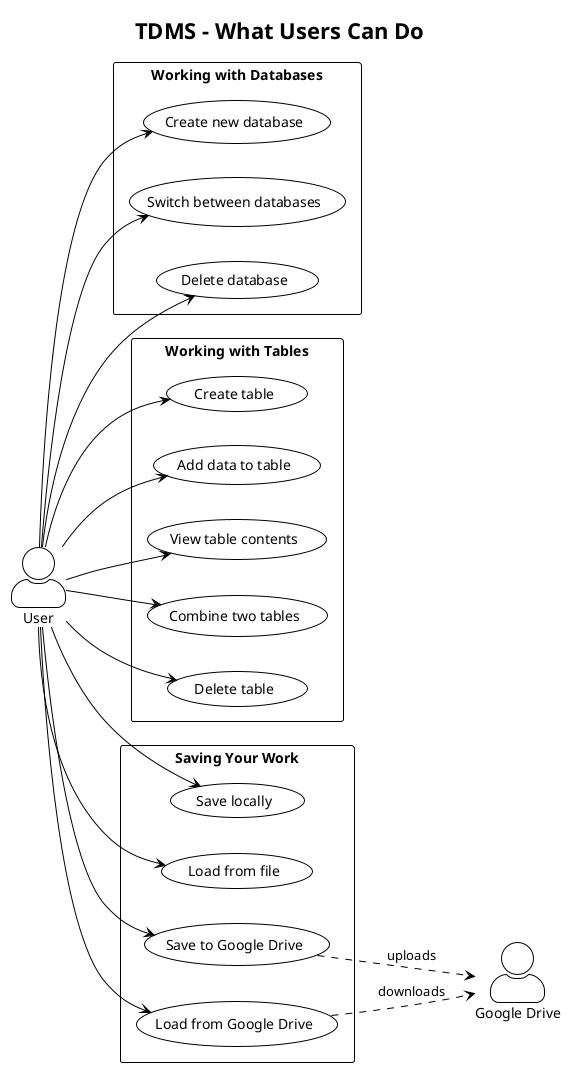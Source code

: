 @startuml use_case
!theme plain
title TDMS - What Users Can Do

left to right direction
skinparam actorStyle awesome

actor User
actor "Google Drive" as GDrive

rectangle "Working with Databases" {
  usecase "Create new database" as UC1
  usecase "Switch between databases" as UC2
  usecase "Delete database" as UC3
}

rectangle "Working with Tables" {
  usecase "Create table" as UC4
  usecase "Add data to table" as UC5
  usecase "View table contents" as UC6
  usecase "Combine two tables" as UC7
  usecase "Delete table" as UC8
}

rectangle "Saving Your Work" {
  usecase "Save locally" as UC9
  usecase "Load from file" as UC10
  usecase "Save to Google Drive" as UC11
  usecase "Load from Google Drive" as UC12
}

User --> UC1
User --> UC2
User --> UC3
User --> UC4
User --> UC5
User --> UC6
User --> UC7
User --> UC8
User --> UC9
User --> UC10
User --> UC11
User --> UC12

UC11 ..> GDrive : uploads
UC12 ..> GDrive : downloads



@enduml